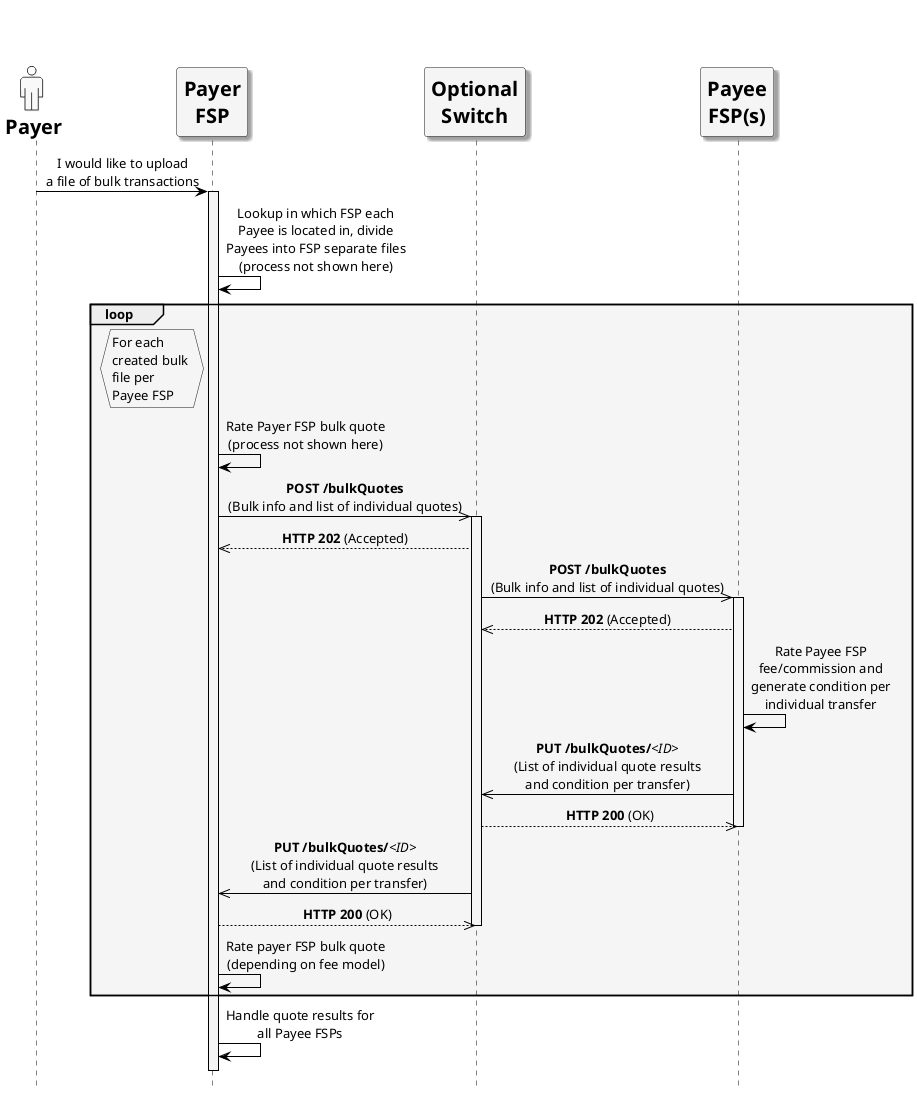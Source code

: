 /'*****
License
--------------
Copyright © 2017 Bill & Melinda Gates Foundation
The Mojaloop files are made available by the Bill & Melinda Gates Foundation under the Apache License, Version 2.0 (the "License") and you may not use these files except in compliance with the License. You may obtain a copy of the License at
http://www.apache.org/licenses/LICENSE-2.0
Unless required by applicable law or agreed to in writing, the Mojaloop files are distributed on an "AS IS" BASIS, WITHOUT WARRANTIES OR CONDITIONS OF ANY KIND, either express or implied. See the License for the specific language governing permissions and limitations under the License.
Contributors
--------------
This is the official list of the Mojaloop project contributors for this file.
Names of the original copyright holders (individuals or organizations)
should be listed with a '*' in the first column. People who have
contributed from an organization can be listed under the organization
that actually holds the copyright for their contributions (see the
Gates Foundation organization for an example). Those individuals should have
their names indented and be marked with a '-'. Email address can be added
optionally within square brackets <email>.
* Gates Foundation

- Name Surname <name.surname@gatesfoundation.com>
--------------
******'/

@startuml

' define actor image
sprite $actor [25x48/16] {
  0000000000010000000000000
  0000000006CAC910000000000
  0000000095101292000000000
  0000000651000119000000000
  0000000B10000018400000000
  0000001A10000016600000000
  0000000B10000017510000000
  000000083100001A210000000
  0000000191000176110000000
  000000003A866A61100000000
  0000000000466211100000000
  0003333333334443333310000
  0088888888888888888892000
  0821111111111111111118200
  8311111111111111111111A00
  A111111111111111111111A20
  A111111111111111111111A20
  A111111111111111111111A20
  A111111111111111111111A20
  A111111111111111111111A20
  A111111111111111111111A20
  A111111111111111111111A20
  A111111111111111111111A20
  A111551111111111138111A20
  A111661111111111139111A20
  A211661111111111139111A20
  A211661111111111139111A20
  A211661111161111139111A20
  A2116611111A2111139111A20
  A2116611111A2111139111A20
  A2116611111A2111139111A20
  A7669611111A211113A666B20
  36669611111A211113A666610
  00016611111A2111139111110
  00006611111A2111139100000
  00006611111A2111139100000
  00006611111A2111139100000
  00006611111A2111139100000
  00006611111A2111139100000
  00006611111A2111139100000
  00006611111A2111139100000
  00006611111A2111139100000
  00006611111A2111139100000
  00006611111A2111139100000
  00006966666B7666679100000
  0000266666666666664100000
  0000000111111111111100000
  0000000000000000000000000
}

' declaring skinparam
skinparam sequenceMessageAlign center
skinparam shadowing false
skinparam defaultFontName Verdana
skinparam monochrome true
skinparam SequenceLifeLineBackgroundColor WhiteSmoke
skinparam SequenceLifeLineBorderColor Black
skinparam ActorFontStyle Bold
skinparam ActorFontSize 20
skinparam ParticipantFontStyle Bold
skinparam ParticipantFontSize 20
skinparam ParticipantBackgroundColor WhiteSmoke
skinparam ArrowColor Black

skinparam actor {
  Bordercolor none
  Backgroundcolor none
  shadowing false
}

skinparam participant {
  shadowing true
}

hide footbox

' declare title
' title Example bulk quote process

' Actor Keys:
' participant - FSP(Payer/Payee) and Switch
' actor - Payer

' declare actors
actor "<$actor>\nPayer" as Payer
participant "Payer\nFSP" as PayerFSP
participant "Optional\nSwitch" as Switch
participant "Payee\nFSP(s)" as PayeeFSP

' start flow
Payer -> PayerFSP: I would like to upload\na file of bulk transactions
activate PayerFSP
PayerFSP -> PayerFSP: Lookup in which FSP each\nPayee is located in, divide\nPayees into FSP separate files\n(process not shown here)
Loop #OldLace
  hnote left of PayerFSP #OldLace
    For each 
    created bulk 
    file per 
    Payee FSP
  end hnote
  PayerFSP -> PayerFSP: Rate Payer FSP bulk quote\n(process not shown here)
  PayerFSP ->> Switch: **POST /bulkQuotes**\n(Bulk info and list of individual quotes)
  activate Switch
  PayerFSP <<-- Switch: **HTTP 202** (Accepted)
  Switch ->> PayeeFSP: **POST /bulkQuotes**\n(Bulk info and list of individual quotes)
  activate PayeeFSP
  Switch <<-- PayeeFSP: **HTTP 202** (Accepted)
  PayeeFSP -> PayeeFSP: Rate Payee FSP\nfee/commission and\ngenerate condition per\nindividual transfer
  Switch <<- PayeeFSP: **PUT /bulkQuotes/**<i><ID></i>\n(List of individual quote results\nand condition per transfer)
  Switch -->> PayeeFSP: **HTTP 200** (OK)
  deactivate PayeeFSP
  PayerFSP <<- Switch: **PUT /bulkQuotes/**<i><ID></i>\n(List of individual quote results\nand condition per transfer)
  PayerFSP -->> Switch: **HTTP 200** (OK)
  deactivate Switch
  PayerFSP -> PayerFSP: Rate payer FSP bulk quote\n(depending on fee model)
end Loop
PayerFSP -> PayerFSP: Handle quote results for\nall Payee FSPs
PayerFSP -[hidden]> Switch
deactivate PayerFSP
@enduml

